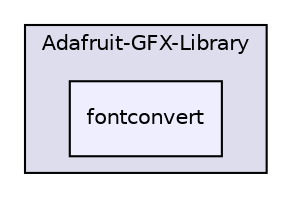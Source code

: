 digraph "esp32-snippets/hardware/displays/Adafruit-GFX-Library/fontconvert" {
  compound=true
  node [ fontsize="10", fontname="Helvetica"];
  edge [ labelfontsize="10", labelfontname="Helvetica"];
  subgraph clusterdir_d8b6fbc4e0c47b75e47eb2611437b459 {
    graph [ bgcolor="#ddddee", pencolor="black", label="Adafruit-GFX-Library" fontname="Helvetica", fontsize="10", URL="dir_d8b6fbc4e0c47b75e47eb2611437b459.html"]
  dir_35f8ad9228d7b61cd547c948d655440a [shape=box, label="fontconvert", style="filled", fillcolor="#eeeeff", pencolor="black", URL="dir_35f8ad9228d7b61cd547c948d655440a.html"];
  }
}
